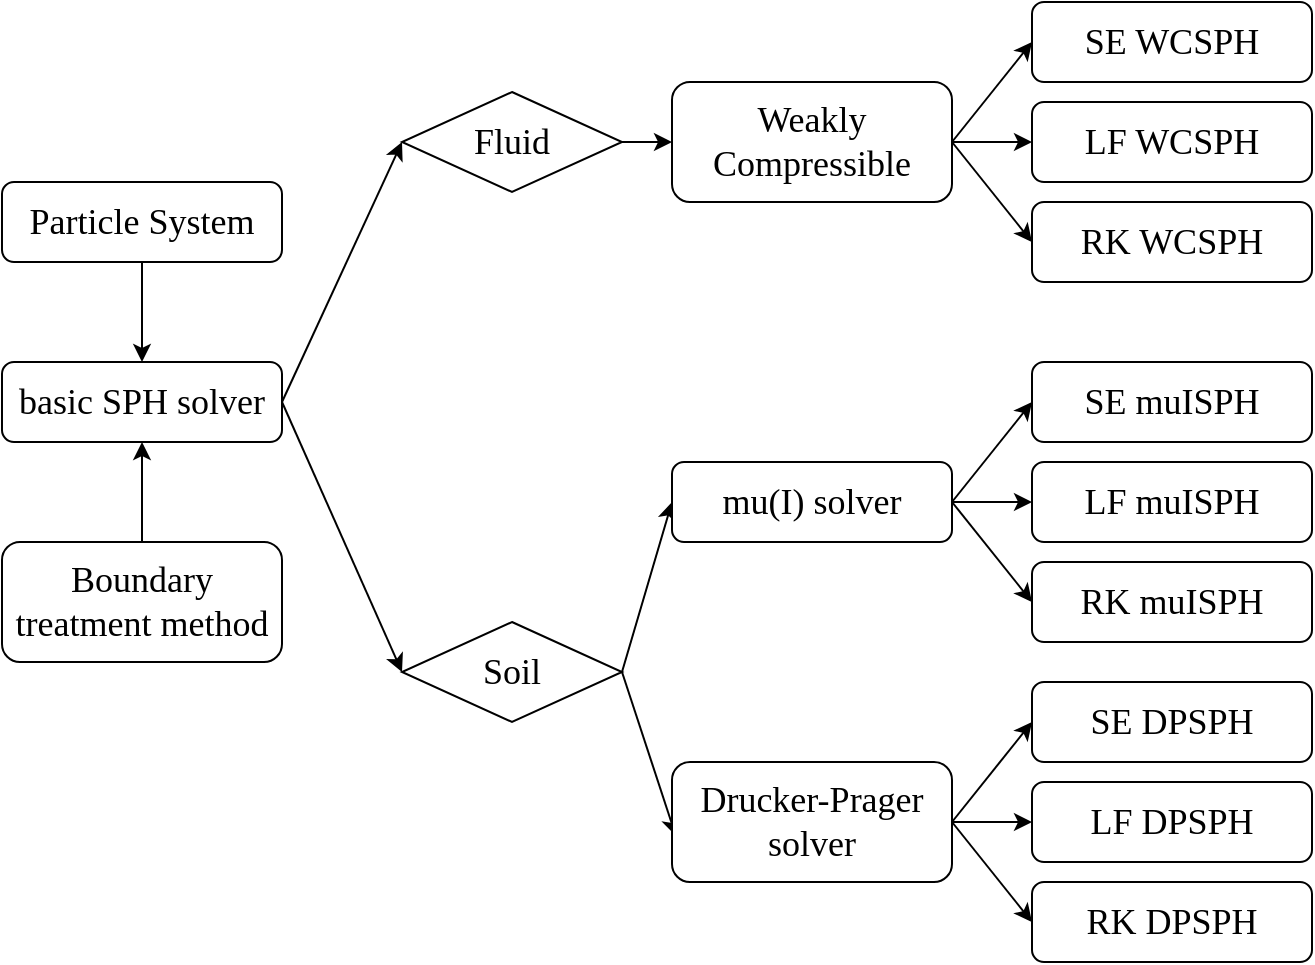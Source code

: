 <mxfile>
    <diagram id="6NqFjSkuem_A0hB2JSov" name="Page-1">
        <mxGraphModel dx="995" dy="782" grid="1" gridSize="10" guides="1" tooltips="1" connect="1" arrows="1" fold="1" page="1" pageScale="1" pageWidth="850" pageHeight="1100" math="0" shadow="0">
            <root>
                <mxCell id="0"/>
                <mxCell id="1" parent="0"/>
                <mxCell id="37" style="edgeStyle=none;html=1;exitX=0.5;exitY=1;exitDx=0;exitDy=0;entryX=0.5;entryY=0;entryDx=0;entryDy=0;" parent="1" source="3" target="4" edge="1">
                    <mxGeometry relative="1" as="geometry"/>
                </mxCell>
                <mxCell id="3" value="Particle System" style="whiteSpace=wrap;html=1;rounded=1;fontStyle=0;fontFamily=Times New Roman;fontSize=18;" parent="1" vertex="1">
                    <mxGeometry x="90" y="280" width="140" height="40" as="geometry"/>
                </mxCell>
                <mxCell id="35" style="edgeStyle=none;html=1;exitX=1;exitY=0.5;exitDx=0;exitDy=0;entryX=0;entryY=0.5;entryDx=0;entryDy=0;" parent="1" source="4" target="40" edge="1">
                    <mxGeometry relative="1" as="geometry">
                        <mxPoint x="260" y="250" as="targetPoint"/>
                    </mxGeometry>
                </mxCell>
                <mxCell id="36" style="edgeStyle=none;html=1;exitX=1;exitY=0.5;exitDx=0;exitDy=0;entryX=0;entryY=0.5;entryDx=0;entryDy=0;" parent="1" source="4" target="41" edge="1">
                    <mxGeometry relative="1" as="geometry">
                        <mxPoint x="290" y="520" as="targetPoint"/>
                    </mxGeometry>
                </mxCell>
                <mxCell id="4" value="basic SPH solver" style="whiteSpace=wrap;html=1;rounded=1;fontStyle=0;fontFamily=Times New Roman;fontSize=18;" parent="1" vertex="1">
                    <mxGeometry x="90" y="370" width="140" height="40" as="geometry"/>
                </mxCell>
                <mxCell id="24" style="edgeStyle=none;html=1;exitX=1;exitY=0.5;exitDx=0;exitDy=0;entryX=0;entryY=0.5;entryDx=0;entryDy=0;" parent="1" source="9" target="11" edge="1">
                    <mxGeometry relative="1" as="geometry"/>
                </mxCell>
                <mxCell id="25" style="edgeStyle=none;html=1;exitX=1;exitY=0.5;exitDx=0;exitDy=0;entryX=0;entryY=0.5;entryDx=0;entryDy=0;" parent="1" source="9" target="10" edge="1">
                    <mxGeometry relative="1" as="geometry"/>
                </mxCell>
                <mxCell id="26" style="edgeStyle=none;html=1;exitX=1;exitY=0.5;exitDx=0;exitDy=0;entryX=0;entryY=0.5;entryDx=0;entryDy=0;" parent="1" source="9" target="12" edge="1">
                    <mxGeometry relative="1" as="geometry"/>
                </mxCell>
                <mxCell id="9" value="Weakly Compressible" style="whiteSpace=wrap;html=1;rounded=1;fontStyle=0;fontFamily=Times New Roman;fontSize=18;" parent="1" vertex="1">
                    <mxGeometry x="425" y="230" width="140" height="60" as="geometry"/>
                </mxCell>
                <mxCell id="10" value="SE WCSPH" style="whiteSpace=wrap;html=1;rounded=1;fontStyle=0;fontFamily=Times New Roman;fontSize=18;" parent="1" vertex="1">
                    <mxGeometry x="605" y="190" width="140" height="40" as="geometry"/>
                </mxCell>
                <mxCell id="11" value="LF WCSPH" style="whiteSpace=wrap;html=1;rounded=1;fontStyle=0;fontFamily=Times New Roman;fontSize=18;" parent="1" vertex="1">
                    <mxGeometry x="605" y="240" width="140" height="40" as="geometry"/>
                </mxCell>
                <mxCell id="12" value="RK WCSPH" style="whiteSpace=wrap;html=1;rounded=1;fontStyle=0;fontFamily=Times New Roman;fontSize=18;" parent="1" vertex="1">
                    <mxGeometry x="605" y="290" width="140" height="40" as="geometry"/>
                </mxCell>
                <mxCell id="23" style="edgeStyle=none;html=1;exitX=1;exitY=0.5;exitDx=0;exitDy=0;entryX=0;entryY=0.5;entryDx=0;entryDy=0;" parent="1" source="40" target="9" edge="1">
                    <mxGeometry relative="1" as="geometry">
                        <mxPoint x="390" y="260" as="sourcePoint"/>
                    </mxGeometry>
                </mxCell>
                <mxCell id="33" style="edgeStyle=none;html=1;exitX=1;exitY=0.5;exitDx=0;exitDy=0;entryX=0;entryY=0.5;entryDx=0;entryDy=0;" parent="1" source="41" target="15" edge="1">
                    <mxGeometry relative="1" as="geometry">
                        <mxPoint x="390" y="520" as="sourcePoint"/>
                    </mxGeometry>
                </mxCell>
                <mxCell id="34" style="edgeStyle=none;html=1;exitX=1;exitY=0.5;exitDx=0;exitDy=0;entryX=0.014;entryY=0.617;entryDx=0;entryDy=0;entryPerimeter=0;" parent="1" source="41" target="19" edge="1">
                    <mxGeometry relative="1" as="geometry">
                        <mxPoint x="390" y="520" as="sourcePoint"/>
                    </mxGeometry>
                </mxCell>
                <mxCell id="27" style="edgeStyle=none;html=1;exitX=1;exitY=0.5;exitDx=0;exitDy=0;entryX=0;entryY=0.5;entryDx=0;entryDy=0;" parent="1" source="15" target="16" edge="1">
                    <mxGeometry relative="1" as="geometry"/>
                </mxCell>
                <mxCell id="28" style="edgeStyle=none;html=1;exitX=1;exitY=0.5;exitDx=0;exitDy=0;entryX=0;entryY=0.5;entryDx=0;entryDy=0;" parent="1" source="15" target="17" edge="1">
                    <mxGeometry relative="1" as="geometry"/>
                </mxCell>
                <mxCell id="29" style="edgeStyle=none;html=1;exitX=1;exitY=0.5;exitDx=0;exitDy=0;entryX=0;entryY=0.5;entryDx=0;entryDy=0;" parent="1" source="15" target="18" edge="1">
                    <mxGeometry relative="1" as="geometry"/>
                </mxCell>
                <mxCell id="15" value="mu(I) solver" style="whiteSpace=wrap;html=1;rounded=1;fontStyle=0;fontFamily=Times New Roman;fontSize=18;" parent="1" vertex="1">
                    <mxGeometry x="425" y="420" width="140" height="40" as="geometry"/>
                </mxCell>
                <mxCell id="16" value="SE muISPH" style="whiteSpace=wrap;html=1;rounded=1;fontStyle=0;fontFamily=Times New Roman;fontSize=18;" parent="1" vertex="1">
                    <mxGeometry x="605" y="370" width="140" height="40" as="geometry"/>
                </mxCell>
                <mxCell id="17" value="LF muISPH" style="whiteSpace=wrap;html=1;rounded=1;fontStyle=0;fontFamily=Times New Roman;fontSize=18;" parent="1" vertex="1">
                    <mxGeometry x="605" y="420" width="140" height="40" as="geometry"/>
                </mxCell>
                <mxCell id="18" value="RK muISPH" style="whiteSpace=wrap;html=1;rounded=1;fontStyle=0;fontFamily=Times New Roman;fontSize=18;" parent="1" vertex="1">
                    <mxGeometry x="605" y="470" width="140" height="40" as="geometry"/>
                </mxCell>
                <mxCell id="30" style="edgeStyle=none;html=1;exitX=1;exitY=0.5;exitDx=0;exitDy=0;entryX=0;entryY=0.5;entryDx=0;entryDy=0;" parent="1" source="19" target="20" edge="1">
                    <mxGeometry relative="1" as="geometry"/>
                </mxCell>
                <mxCell id="31" style="edgeStyle=none;html=1;exitX=1;exitY=0.5;exitDx=0;exitDy=0;entryX=0;entryY=0.5;entryDx=0;entryDy=0;" parent="1" source="19" target="21" edge="1">
                    <mxGeometry relative="1" as="geometry"/>
                </mxCell>
                <mxCell id="32" style="edgeStyle=none;html=1;exitX=1;exitY=0.5;exitDx=0;exitDy=0;entryX=0;entryY=0.5;entryDx=0;entryDy=0;" parent="1" source="19" target="22" edge="1">
                    <mxGeometry relative="1" as="geometry"/>
                </mxCell>
                <mxCell id="19" value="Drucker-Prager solver" style="whiteSpace=wrap;html=1;rounded=1;fontStyle=0;fontFamily=Times New Roman;fontSize=18;" parent="1" vertex="1">
                    <mxGeometry x="425" y="570" width="140" height="60" as="geometry"/>
                </mxCell>
                <mxCell id="20" value="SE DPSPH" style="whiteSpace=wrap;html=1;rounded=1;fontStyle=0;fontFamily=Times New Roman;fontSize=18;" parent="1" vertex="1">
                    <mxGeometry x="605" y="530" width="140" height="40" as="geometry"/>
                </mxCell>
                <mxCell id="21" value="LF DPSPH" style="whiteSpace=wrap;html=1;rounded=1;fontStyle=0;fontFamily=Times New Roman;fontSize=18;" parent="1" vertex="1">
                    <mxGeometry x="605" y="580" width="140" height="40" as="geometry"/>
                </mxCell>
                <mxCell id="22" value="RK DPSPH" style="whiteSpace=wrap;html=1;rounded=1;fontStyle=0;fontFamily=Times New Roman;fontSize=18;" parent="1" vertex="1">
                    <mxGeometry x="605" y="630" width="140" height="40" as="geometry"/>
                </mxCell>
                <mxCell id="40" value="Fluid" style="rhombus;whiteSpace=wrap;html=1;fontSize=18;fontFamily=Times New Roman;rounded=0;fontStyle=0;" parent="1" vertex="1">
                    <mxGeometry x="290" y="235" width="110" height="50" as="geometry"/>
                </mxCell>
                <mxCell id="41" value="Soil" style="rhombus;whiteSpace=wrap;html=1;fontSize=18;fontFamily=Times New Roman;rounded=0;fontStyle=0;" parent="1" vertex="1">
                    <mxGeometry x="290" y="500" width="110" height="50" as="geometry"/>
                </mxCell>
                <mxCell id="43" style="edgeStyle=none;html=1;exitX=0.5;exitY=0;exitDx=0;exitDy=0;entryX=0.5;entryY=1;entryDx=0;entryDy=0;" edge="1" parent="1" source="42" target="4">
                    <mxGeometry relative="1" as="geometry"/>
                </mxCell>
                <mxCell id="42" value="Boundary treatment method" style="whiteSpace=wrap;html=1;rounded=1;fontStyle=0;fontFamily=Times New Roman;fontSize=18;" vertex="1" parent="1">
                    <mxGeometry x="90" y="460" width="140" height="60" as="geometry"/>
                </mxCell>
            </root>
        </mxGraphModel>
    </diagram>
</mxfile>